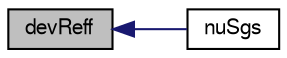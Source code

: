 digraph "devReff"
{
  bgcolor="transparent";
  edge [fontname="FreeSans",fontsize="10",labelfontname="FreeSans",labelfontsize="10"];
  node [fontname="FreeSans",fontsize="10",shape=record];
  rankdir="LR";
  Node1575 [label="devReff",height=0.2,width=0.4,color="black", fillcolor="grey75", style="filled", fontcolor="black"];
  Node1575 -> Node1576 [dir="back",color="midnightblue",fontsize="10",style="solid",fontname="FreeSans"];
  Node1576 [label="nuSgs",height=0.2,width=0.4,color="black",URL="$a30882.html#abde47ef2bb39f49cb72a765c4fd8cc3c",tooltip="Return the SGS viscosity. "];
}
